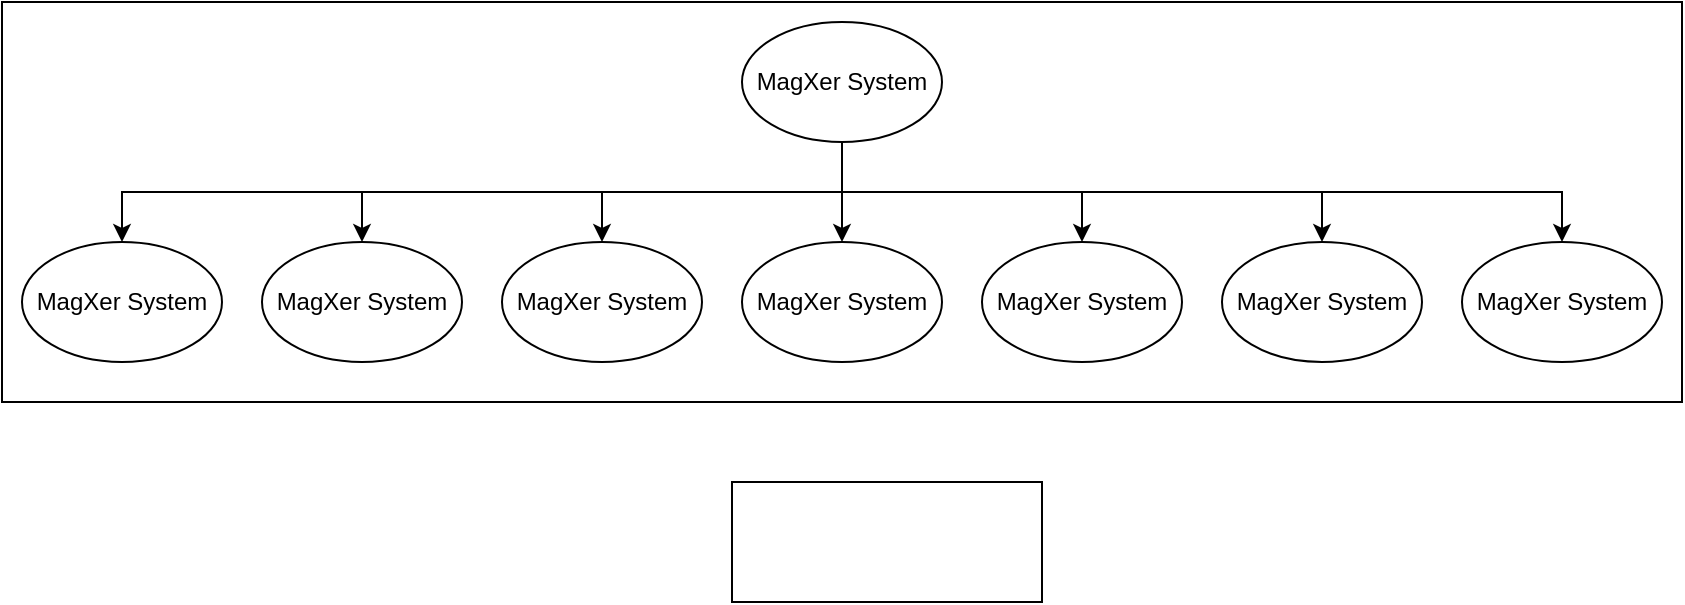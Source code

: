<mxfile version="17.2.2" type="device" pages="2"><diagram id="YobYA03LwHTgtkW85ikH" name="DFD LEVEL 1-MAGXER"><mxGraphModel dx="1038" dy="521" grid="1" gridSize="10" guides="1" tooltips="1" connect="1" arrows="1" fold="1" page="1" pageScale="1" pageWidth="850" pageHeight="1100" math="0" shadow="0"><root><mxCell id="IHE4l7VmnNFq9JtoLqWn-0"/><mxCell id="IHE4l7VmnNFq9JtoLqWn-1" parent="IHE4l7VmnNFq9JtoLqWn-0"/><mxCell id="aVuR3PAEGGp634Zx3wwp-1" value="" style="rounded=0;whiteSpace=wrap;html=1;" parent="IHE4l7VmnNFq9JtoLqWn-1" vertex="1"><mxGeometry y="40" width="840" height="200" as="geometry"/></mxCell><mxCell id="aVuR3PAEGGp634Zx3wwp-10" style="rounded=0;orthogonalLoop=1;jettySize=auto;html=1;exitX=0.5;exitY=1;exitDx=0;exitDy=0;entryX=0.5;entryY=0;entryDx=0;entryDy=0;startArrow=none;startFill=0;endArrow=classic;endFill=1;strokeWidth=1;edgeStyle=orthogonalEdgeStyle;" parent="IHE4l7VmnNFq9JtoLqWn-1" source="aVuR3PAEGGp634Zx3wwp-2" target="aVuR3PAEGGp634Zx3wwp-9" edge="1"><mxGeometry relative="1" as="geometry"/></mxCell><mxCell id="aVuR3PAEGGp634Zx3wwp-12" style="edgeStyle=orthogonalEdgeStyle;rounded=0;orthogonalLoop=1;jettySize=auto;html=1;exitX=0.5;exitY=1;exitDx=0;exitDy=0;entryX=0.5;entryY=0;entryDx=0;entryDy=0;startArrow=none;startFill=0;endArrow=classic;endFill=1;strokeWidth=1;" parent="IHE4l7VmnNFq9JtoLqWn-1" source="aVuR3PAEGGp634Zx3wwp-2" target="aVuR3PAEGGp634Zx3wwp-7" edge="1"><mxGeometry relative="1" as="geometry"/></mxCell><mxCell id="aVuR3PAEGGp634Zx3wwp-13" style="edgeStyle=orthogonalEdgeStyle;rounded=0;orthogonalLoop=1;jettySize=auto;html=1;exitX=0.5;exitY=1;exitDx=0;exitDy=0;entryX=0.5;entryY=0;entryDx=0;entryDy=0;startArrow=none;startFill=0;endArrow=classic;endFill=1;strokeWidth=1;" parent="IHE4l7VmnNFq9JtoLqWn-1" source="aVuR3PAEGGp634Zx3wwp-2" target="aVuR3PAEGGp634Zx3wwp-4" edge="1"><mxGeometry relative="1" as="geometry"/></mxCell><mxCell id="aVuR3PAEGGp634Zx3wwp-14" style="edgeStyle=orthogonalEdgeStyle;rounded=0;orthogonalLoop=1;jettySize=auto;html=1;exitX=0.5;exitY=1;exitDx=0;exitDy=0;entryX=0.5;entryY=0;entryDx=0;entryDy=0;startArrow=none;startFill=0;endArrow=classic;endFill=1;strokeWidth=1;" parent="IHE4l7VmnNFq9JtoLqWn-1" source="aVuR3PAEGGp634Zx3wwp-2" target="aVuR3PAEGGp634Zx3wwp-3" edge="1"><mxGeometry relative="1" as="geometry"/></mxCell><mxCell id="aVuR3PAEGGp634Zx3wwp-15" style="edgeStyle=orthogonalEdgeStyle;rounded=0;orthogonalLoop=1;jettySize=auto;html=1;exitX=0.5;exitY=1;exitDx=0;exitDy=0;entryX=0.5;entryY=0;entryDx=0;entryDy=0;startArrow=none;startFill=0;endArrow=classic;endFill=1;strokeWidth=1;" parent="IHE4l7VmnNFq9JtoLqWn-1" source="aVuR3PAEGGp634Zx3wwp-2" target="aVuR3PAEGGp634Zx3wwp-5" edge="1"><mxGeometry relative="1" as="geometry"/></mxCell><mxCell id="aVuR3PAEGGp634Zx3wwp-16" style="edgeStyle=orthogonalEdgeStyle;rounded=0;orthogonalLoop=1;jettySize=auto;html=1;exitX=0.5;exitY=1;exitDx=0;exitDy=0;entryX=0.5;entryY=0;entryDx=0;entryDy=0;startArrow=none;startFill=0;endArrow=classic;endFill=1;strokeWidth=1;" parent="IHE4l7VmnNFq9JtoLqWn-1" source="aVuR3PAEGGp634Zx3wwp-2" target="aVuR3PAEGGp634Zx3wwp-6" edge="1"><mxGeometry relative="1" as="geometry"/></mxCell><mxCell id="aVuR3PAEGGp634Zx3wwp-17" style="edgeStyle=orthogonalEdgeStyle;rounded=0;orthogonalLoop=1;jettySize=auto;html=1;exitX=0.5;exitY=1;exitDx=0;exitDy=0;startArrow=none;startFill=0;endArrow=classic;endFill=1;strokeWidth=1;" parent="IHE4l7VmnNFq9JtoLqWn-1" source="aVuR3PAEGGp634Zx3wwp-2" target="aVuR3PAEGGp634Zx3wwp-8" edge="1"><mxGeometry relative="1" as="geometry"/></mxCell><mxCell id="aVuR3PAEGGp634Zx3wwp-2" value="MagXer System" style="ellipse;whiteSpace=wrap;html=1;" parent="IHE4l7VmnNFq9JtoLqWn-1" vertex="1"><mxGeometry x="370" y="50" width="100" height="60" as="geometry"/></mxCell><mxCell id="aVuR3PAEGGp634Zx3wwp-3" value="MagXer System" style="ellipse;whiteSpace=wrap;html=1;" parent="IHE4l7VmnNFq9JtoLqWn-1" vertex="1"><mxGeometry x="370" y="160" width="100" height="60" as="geometry"/></mxCell><mxCell id="aVuR3PAEGGp634Zx3wwp-4" value="MagXer System" style="ellipse;whiteSpace=wrap;html=1;" parent="IHE4l7VmnNFq9JtoLqWn-1" vertex="1"><mxGeometry x="250" y="160" width="100" height="60" as="geometry"/></mxCell><mxCell id="aVuR3PAEGGp634Zx3wwp-5" value="MagXer System" style="ellipse;whiteSpace=wrap;html=1;" parent="IHE4l7VmnNFq9JtoLqWn-1" vertex="1"><mxGeometry x="490" y="160" width="100" height="60" as="geometry"/></mxCell><mxCell id="aVuR3PAEGGp634Zx3wwp-6" value="MagXer System" style="ellipse;whiteSpace=wrap;html=1;" parent="IHE4l7VmnNFq9JtoLqWn-1" vertex="1"><mxGeometry x="610" y="160" width="100" height="60" as="geometry"/></mxCell><mxCell id="aVuR3PAEGGp634Zx3wwp-7" value="MagXer System" style="ellipse;whiteSpace=wrap;html=1;" parent="IHE4l7VmnNFq9JtoLqWn-1" vertex="1"><mxGeometry x="130" y="160" width="100" height="60" as="geometry"/></mxCell><mxCell id="aVuR3PAEGGp634Zx3wwp-8" value="MagXer System" style="ellipse;whiteSpace=wrap;html=1;" parent="IHE4l7VmnNFq9JtoLqWn-1" vertex="1"><mxGeometry x="730" y="160" width="100" height="60" as="geometry"/></mxCell><mxCell id="aVuR3PAEGGp634Zx3wwp-9" value="MagXer System" style="ellipse;whiteSpace=wrap;html=1;" parent="IHE4l7VmnNFq9JtoLqWn-1" vertex="1"><mxGeometry x="10" y="160" width="100" height="60" as="geometry"/></mxCell><mxCell id="aVuR3PAEGGp634Zx3wwp-18" value="" style="rounded=0;whiteSpace=wrap;html=1;" parent="IHE4l7VmnNFq9JtoLqWn-1" vertex="1"><mxGeometry x="365" y="280" width="155" height="60" as="geometry"/></mxCell></root></mxGraphModel></diagram><diagram id="HuD1dYmPcnyctEyY6MLi" name="DFD LEVEL 1(2)"><mxGraphModel dx="1038" dy="1621" grid="1" gridSize="10" guides="1" tooltips="1" connect="1" arrows="1" fold="1" page="1" pageScale="1" pageWidth="850" pageHeight="1100" math="0" shadow="0"><root><mxCell id="59CIGnPFlBJyQMyLihmk-0"/><mxCell id="59CIGnPFlBJyQMyLihmk-1" parent="59CIGnPFlBJyQMyLihmk-0"/><mxCell id="YCRqBSXyxbx5n6xo0wm5-2" style="edgeStyle=orthogonalEdgeStyle;rounded=0;orthogonalLoop=1;jettySize=auto;html=1;entryX=0;entryY=0.5;entryDx=0;entryDy=0;fontSize=14;" parent="59CIGnPFlBJyQMyLihmk-1" source="59CIGnPFlBJyQMyLihmk-2" target="59CIGnPFlBJyQMyLihmk-3" edge="1"><mxGeometry relative="1" as="geometry"/></mxCell><mxCell id="59CIGnPFlBJyQMyLihmk-2" value="Organization" style="whiteSpace=wrap;html=1;align=center;fontSize=14;strokeColor=#666666;fillColor=#f5f5f5;" parent="59CIGnPFlBJyQMyLihmk-1" vertex="1"><mxGeometry x="60" y="110" width="100" height="40" as="geometry"/></mxCell><mxCell id="rMq9j9Y0e3dK604VVFG9-1" style="edgeStyle=none;rounded=0;orthogonalLoop=1;jettySize=auto;html=1;entryX=0;entryY=0.5;entryDx=0;entryDy=0;fontSize=14;" parent="59CIGnPFlBJyQMyLihmk-1" source="59CIGnPFlBJyQMyLihmk-3" target="rMq9j9Y0e3dK604VVFG9-0" edge="1"><mxGeometry relative="1" as="geometry"/></mxCell><mxCell id="59CIGnPFlBJyQMyLihmk-3" value="Manajemen Akun" style="verticalLabelPosition=bottom;verticalAlign=top;html=1;shape=process;whiteSpace=wrap;rounded=1;size=0.14;arcSize=6;fontSize=14;strokeColor=#000000;fillColor=#FFFF99;" parent="59CIGnPFlBJyQMyLihmk-1" vertex="1"><mxGeometry x="260" y="160" width="100" height="60" as="geometry"/></mxCell><mxCell id="YCRqBSXyxbx5n6xo0wm5-5" style="rounded=0;orthogonalLoop=1;jettySize=auto;html=1;fontSize=14;entryX=0.5;entryY=0;entryDx=0;entryDy=0;" parent="59CIGnPFlBJyQMyLihmk-1" source="59CIGnPFlBJyQMyLihmk-4" target="59CIGnPFlBJyQMyLihmk-3" edge="1"><mxGeometry relative="1" as="geometry"><mxPoint x="240" y="190" as="targetPoint"/></mxGeometry></mxCell><mxCell id="59CIGnPFlBJyQMyLihmk-4" value="User Data" style="html=1;dashed=0;whitespace=wrap;shape=mxgraph.dfd.dataStoreID;align=left;spacingLeft=3;points=[[0,0],[0.5,0],[1,0],[0,0.5],[1,0.5],[0,1],[0.5,1],[1,1]];fontSize=14;strokeColor=#7EA6E0;fillColor=#FFFFFF;" parent="59CIGnPFlBJyQMyLihmk-1" vertex="1"><mxGeometry x="260" y="50" width="100" height="30" as="geometry"/></mxCell><mxCell id="YCRqBSXyxbx5n6xo0wm5-3" style="rounded=0;orthogonalLoop=1;jettySize=auto;html=1;fontSize=14;" parent="59CIGnPFlBJyQMyLihmk-1" source="gJDZtRkHZ94EKf-vQIK4-0" edge="1"><mxGeometry relative="1" as="geometry"><mxPoint x="260" y="190" as="targetPoint"/></mxGeometry></mxCell><mxCell id="gJDZtRkHZ94EKf-vQIK4-0" value="Admin" style="whiteSpace=wrap;html=1;align=center;fontSize=14;strokeColor=#666666;fillColor=#f5f5f5;" parent="59CIGnPFlBJyQMyLihmk-1" vertex="1"><mxGeometry x="60" y="170" width="100" height="40" as="geometry"/></mxCell><mxCell id="WqR-0RJvfWpVJtqEwJTR-0" style="edgeStyle=orthogonalEdgeStyle;rounded=0;orthogonalLoop=1;jettySize=auto;html=1;fontSize=14;" parent="59CIGnPFlBJyQMyLihmk-1" source="YCRqBSXyxbx5n6xo0wm5-0" edge="1"><mxGeometry relative="1" as="geometry"><mxPoint x="260" y="190" as="targetPoint"/><Array as="points"><mxPoint x="210" y="250"/><mxPoint x="210" y="190"/></Array></mxGeometry></mxCell><mxCell id="YCRqBSXyxbx5n6xo0wm5-0" value="Talent" style="whiteSpace=wrap;html=1;align=center;fontSize=14;strokeColor=#666666;fillColor=#f5f5f5;" parent="59CIGnPFlBJyQMyLihmk-1" vertex="1"><mxGeometry x="60" y="230" width="100" height="40" as="geometry"/></mxCell><mxCell id="KqCMxhwToPTI_wWlHVvF-2" style="edgeStyle=none;rounded=0;orthogonalLoop=1;jettySize=auto;html=1;fontSize=14;entryX=0.5;entryY=0;entryDx=0;entryDy=0;" parent="59CIGnPFlBJyQMyLihmk-1" source="rMq9j9Y0e3dK604VVFG9-0" target="rMq9j9Y0e3dK604VVFG9-3" edge="1"><mxGeometry relative="1" as="geometry"><mxPoint x="200" y="430" as="targetPoint"/></mxGeometry></mxCell><mxCell id="KqCMxhwToPTI_wWlHVvF-8" style="edgeStyle=orthogonalEdgeStyle;rounded=0;orthogonalLoop=1;jettySize=auto;html=1;entryX=0.5;entryY=0;entryDx=0;entryDy=0;fontSize=14;" parent="59CIGnPFlBJyQMyLihmk-1" source="rMq9j9Y0e3dK604VVFG9-0" target="rMq9j9Y0e3dK604VVFG9-2" edge="1"><mxGeometry relative="1" as="geometry"/></mxCell><mxCell id="jVRWPasvzCAejU0-bSxA-3" style="edgeStyle=orthogonalEdgeStyle;rounded=0;orthogonalLoop=1;jettySize=auto;html=1;entryX=0;entryY=0.5;entryDx=0;entryDy=0;fontSize=14;exitX=0.5;exitY=0;exitDx=0;exitDy=0;" parent="59CIGnPFlBJyQMyLihmk-1" source="rMq9j9Y0e3dK604VVFG9-0" target="rMq9j9Y0e3dK604VVFG9-6" edge="1"><mxGeometry relative="1" as="geometry"><Array as="points"><mxPoint x="450" y="120"/><mxPoint x="1160" y="120"/></Array></mxGeometry></mxCell><mxCell id="SaQCWOiv-AWOxQpVHX_2-7" style="edgeStyle=orthogonalEdgeStyle;rounded=0;orthogonalLoop=1;jettySize=auto;html=1;entryX=0;entryY=0.5;entryDx=0;entryDy=0;fontSize=14;exitX=0.5;exitY=0;exitDx=0;exitDy=0;" parent="59CIGnPFlBJyQMyLihmk-1" source="rMq9j9Y0e3dK604VVFG9-0" target="rMq9j9Y0e3dK604VVFG9-4" edge="1"><mxGeometry relative="1" as="geometry"><Array as="points"><mxPoint x="450" y="-170"/></Array></mxGeometry></mxCell><mxCell id="SaQCWOiv-AWOxQpVHX_2-13" style="edgeStyle=orthogonalEdgeStyle;rounded=0;orthogonalLoop=1;jettySize=auto;html=1;entryX=0;entryY=0.5;entryDx=0;entryDy=0;fontSize=14;exitX=0.5;exitY=0;exitDx=0;exitDy=0;" parent="59CIGnPFlBJyQMyLihmk-1" source="rMq9j9Y0e3dK604VVFG9-0" target="rMq9j9Y0e3dK604VVFG9-7" edge="1"><mxGeometry relative="1" as="geometry"><Array as="points"><mxPoint x="450" y="10"/></Array></mxGeometry></mxCell><mxCell id="rMq9j9Y0e3dK604VVFG9-0" value="Account Data" style="html=1;dashed=0;whitespace=wrap;shape=mxgraph.dfd.dataStoreID;align=left;spacingLeft=3;points=[[0,0],[0.5,0],[1,0],[0,0.5],[1,0.5],[0,1],[0.5,1],[1,1]];fontSize=14;strokeColor=#7EA6E0;fillColor=#FFFFFF;" parent="59CIGnPFlBJyQMyLihmk-1" vertex="1"><mxGeometry x="400" y="175" width="100" height="30" as="geometry"/></mxCell><mxCell id="tFs0oIqqhzivHV2Yb2dl-17" style="edgeStyle=orthogonalEdgeStyle;rounded=0;orthogonalLoop=1;jettySize=auto;html=1;entryX=0;entryY=0.5;entryDx=0;entryDy=0;fontSize=14;" parent="59CIGnPFlBJyQMyLihmk-1" source="rMq9j9Y0e3dK604VVFG9-2" target="tFs0oIqqhzivHV2Yb2dl-15" edge="1"><mxGeometry relative="1" as="geometry"/></mxCell><mxCell id="tFs0oIqqhzivHV2Yb2dl-18" style="edgeStyle=orthogonalEdgeStyle;rounded=0;orthogonalLoop=1;jettySize=auto;html=1;entryX=0;entryY=0.5;entryDx=0;entryDy=0;fontSize=14;" parent="59CIGnPFlBJyQMyLihmk-1" source="rMq9j9Y0e3dK604VVFG9-2" target="tFs0oIqqhzivHV2Yb2dl-16" edge="1"><mxGeometry relative="1" as="geometry"/></mxCell><mxCell id="tFs0oIqqhzivHV2Yb2dl-20" style="edgeStyle=orthogonalEdgeStyle;rounded=0;orthogonalLoop=1;jettySize=auto;html=1;entryX=0;entryY=0.5;entryDx=0;entryDy=0;fontSize=14;" parent="59CIGnPFlBJyQMyLihmk-1" source="rMq9j9Y0e3dK604VVFG9-2" target="tFs0oIqqhzivHV2Yb2dl-19" edge="1"><mxGeometry relative="1" as="geometry"/></mxCell><mxCell id="rMq9j9Y0e3dK604VVFG9-2" value="Manajemen Lowongan Kerja" style="verticalLabelPosition=bottom;verticalAlign=top;html=1;shape=process;whiteSpace=wrap;rounded=1;size=0.14;arcSize=6;fontSize=14;strokeColor=#000000;fillColor=#CCE5FF;" parent="59CIGnPFlBJyQMyLihmk-1" vertex="1"><mxGeometry x="750" y="320" width="100" height="60" as="geometry"/></mxCell><mxCell id="KqCMxhwToPTI_wWlHVvF-7" style="edgeStyle=orthogonalEdgeStyle;rounded=0;orthogonalLoop=1;jettySize=auto;html=1;entryX=0;entryY=0.5;entryDx=0;entryDy=0;fontSize=14;" parent="59CIGnPFlBJyQMyLihmk-1" source="rMq9j9Y0e3dK604VVFG9-3" target="KqCMxhwToPTI_wWlHVvF-5" edge="1"><mxGeometry relative="1" as="geometry"/></mxCell><mxCell id="rMq9j9Y0e3dK604VVFG9-3" value="Manajemen Informasi" style="verticalLabelPosition=bottom;verticalAlign=top;html=1;shape=process;whiteSpace=wrap;rounded=1;size=0.14;arcSize=6;fontSize=14;strokeColor=#000000;fillColor=#FF99FF;" parent="59CIGnPFlBJyQMyLihmk-1" vertex="1"><mxGeometry x="400" y="480" width="100" height="60" as="geometry"/></mxCell><mxCell id="SaQCWOiv-AWOxQpVHX_2-11" style="edgeStyle=orthogonalEdgeStyle;rounded=0;orthogonalLoop=1;jettySize=auto;html=1;entryX=0;entryY=0.5;entryDx=0;entryDy=0;fontSize=14;" parent="59CIGnPFlBJyQMyLihmk-1" source="rMq9j9Y0e3dK604VVFG9-4" target="SaQCWOiv-AWOxQpVHX_2-9" edge="1"><mxGeometry relative="1" as="geometry"/></mxCell><mxCell id="SaQCWOiv-AWOxQpVHX_2-12" style="edgeStyle=orthogonalEdgeStyle;rounded=0;orthogonalLoop=1;jettySize=auto;html=1;entryX=0;entryY=0.5;entryDx=0;entryDy=0;fontSize=14;" parent="59CIGnPFlBJyQMyLihmk-1" source="rMq9j9Y0e3dK604VVFG9-4" target="SaQCWOiv-AWOxQpVHX_2-10" edge="1"><mxGeometry relative="1" as="geometry"/></mxCell><mxCell id="rMq9j9Y0e3dK604VVFG9-4" value="Manajemen Komunitas" style="verticalLabelPosition=bottom;verticalAlign=top;html=1;shape=process;whiteSpace=wrap;rounded=1;size=0.14;arcSize=6;fontSize=14;strokeColor=#000000;fillColor=#B9E0A5;" parent="59CIGnPFlBJyQMyLihmk-1" vertex="1"><mxGeometry x="480" y="-200" width="100" height="60" as="geometry"/></mxCell><mxCell id="SaQCWOiv-AWOxQpVHX_2-5" style="edgeStyle=orthogonalEdgeStyle;rounded=0;orthogonalLoop=1;jettySize=auto;html=1;entryX=0;entryY=0.5;entryDx=0;entryDy=0;fontSize=14;" parent="59CIGnPFlBJyQMyLihmk-1" source="rMq9j9Y0e3dK604VVFG9-5" target="SaQCWOiv-AWOxQpVHX_2-4" edge="1"><mxGeometry relative="1" as="geometry"/></mxCell><mxCell id="rMq9j9Y0e3dK604VVFG9-5" value="Monitoring dan Evaluasi" style="verticalLabelPosition=bottom;verticalAlign=top;html=1;shape=process;whiteSpace=wrap;rounded=1;size=0.14;arcSize=6;fontSize=14;strokeColor=#000000;fillColor=#B5739D;" parent="59CIGnPFlBJyQMyLihmk-1" vertex="1"><mxGeometry x="1290" y="480" width="100" height="60" as="geometry"/></mxCell><mxCell id="jVRWPasvzCAejU0-bSxA-5" style="edgeStyle=orthogonalEdgeStyle;rounded=0;orthogonalLoop=1;jettySize=auto;html=1;entryX=0;entryY=0.5;entryDx=0;entryDy=0;fontSize=14;" parent="59CIGnPFlBJyQMyLihmk-1" source="rMq9j9Y0e3dK604VVFG9-6" target="jVRWPasvzCAejU0-bSxA-4" edge="1"><mxGeometry relative="1" as="geometry"/></mxCell><mxCell id="rMq9j9Y0e3dK604VVFG9-6" value="Manajemen Kontrak" style="verticalLabelPosition=bottom;verticalAlign=top;html=1;shape=process;whiteSpace=wrap;rounded=1;size=0.14;arcSize=6;fontSize=14;strokeColor=#000000;fillColor=#FFB570;" parent="59CIGnPFlBJyQMyLihmk-1" vertex="1"><mxGeometry x="1120" y="90" width="100" height="60" as="geometry"/></mxCell><mxCell id="SaQCWOiv-AWOxQpVHX_2-16" style="edgeStyle=orthogonalEdgeStyle;rounded=0;orthogonalLoop=1;jettySize=auto;html=1;entryX=0;entryY=0.5;entryDx=0;entryDy=0;fontSize=14;" parent="59CIGnPFlBJyQMyLihmk-1" source="rMq9j9Y0e3dK604VVFG9-7" target="SaQCWOiv-AWOxQpVHX_2-14" edge="1"><mxGeometry relative="1" as="geometry"/></mxCell><mxCell id="rMq9j9Y0e3dK604VVFG9-7" value="Manajemen Pengembangan Diri" style="verticalLabelPosition=bottom;verticalAlign=top;html=1;shape=process;whiteSpace=wrap;rounded=1;size=0.14;arcSize=6;fontSize=14;strokeColor=#000000;fillColor=#9999FF;" parent="59CIGnPFlBJyQMyLihmk-1" vertex="1"><mxGeometry x="480" y="-20" width="100" height="60" as="geometry"/></mxCell><mxCell id="t_R-QX3ghRp2dXhxzMcI-0" style="edgeStyle=orthogonalEdgeStyle;rounded=0;orthogonalLoop=1;jettySize=auto;html=1;exitX=1;exitY=0.5;exitDx=0;exitDy=0;entryX=0;entryY=0.5;entryDx=0;entryDy=0;startArrow=none;startFill=0;endArrow=classic;endFill=1;strokeWidth=1;" parent="59CIGnPFlBJyQMyLihmk-1" source="KqCMxhwToPTI_wWlHVvF-0" target="rMq9j9Y0e3dK604VVFG9-3" edge="1"><mxGeometry relative="1" as="geometry"/></mxCell><mxCell id="KqCMxhwToPTI_wWlHVvF-0" value="Admin" style="whiteSpace=wrap;html=1;align=center;fontSize=14;strokeColor=#666666;fillColor=#f5f5f5;fontColor=#333333;" parent="59CIGnPFlBJyQMyLihmk-1" vertex="1"><mxGeometry x="220" y="440" width="100" height="40" as="geometry"/></mxCell><mxCell id="KqCMxhwToPTI_wWlHVvF-4" style="edgeStyle=orthogonalEdgeStyle;rounded=0;orthogonalLoop=1;jettySize=auto;html=1;entryX=0;entryY=0.5;entryDx=0;entryDy=0;fontSize=14;" parent="59CIGnPFlBJyQMyLihmk-1" source="KqCMxhwToPTI_wWlHVvF-3" target="rMq9j9Y0e3dK604VVFG9-3" edge="1"><mxGeometry relative="1" as="geometry"/></mxCell><mxCell id="KqCMxhwToPTI_wWlHVvF-3" value="Guest" style="whiteSpace=wrap;html=1;align=center;fontSize=14;strokeColor=#666666;fillColor=#f5f5f5;fontColor=#333333;" parent="59CIGnPFlBJyQMyLihmk-1" vertex="1"><mxGeometry x="220" y="540" width="100" height="40" as="geometry"/></mxCell><mxCell id="KqCMxhwToPTI_wWlHVvF-5" value="Articles Data" style="html=1;dashed=0;whitespace=wrap;shape=mxgraph.dfd.dataStoreID;align=left;spacingLeft=3;points=[[0,0],[0.5,0],[1,0],[0,0.5],[1,0.5],[0,1],[0.5,1],[1,1]];fontSize=14;strokeColor=#666666;fillColor=#f5f5f5;" parent="59CIGnPFlBJyQMyLihmk-1" vertex="1"><mxGeometry x="560" y="495" width="100" height="30" as="geometry"/></mxCell><mxCell id="tFs0oIqqhzivHV2Yb2dl-4" style="edgeStyle=orthogonalEdgeStyle;rounded=0;orthogonalLoop=1;jettySize=auto;html=1;entryX=0;entryY=0.5;entryDx=0;entryDy=0;fontSize=14;" parent="59CIGnPFlBJyQMyLihmk-1" source="tFs0oIqqhzivHV2Yb2dl-0" target="rMq9j9Y0e3dK604VVFG9-2" edge="1"><mxGeometry relative="1" as="geometry"/></mxCell><mxCell id="tFs0oIqqhzivHV2Yb2dl-0" value="Guest" style="whiteSpace=wrap;html=1;align=center;fontSize=14;strokeColor=#666666;fillColor=#f5f5f5;fontColor=#333333;" parent="59CIGnPFlBJyQMyLihmk-1" vertex="1"><mxGeometry x="560" y="240" width="100" height="40" as="geometry"/></mxCell><mxCell id="tFs0oIqqhzivHV2Yb2dl-5" style="edgeStyle=orthogonalEdgeStyle;rounded=0;orthogonalLoop=1;jettySize=auto;html=1;fontSize=14;" parent="59CIGnPFlBJyQMyLihmk-1" source="tFs0oIqqhzivHV2Yb2dl-1" target="rMq9j9Y0e3dK604VVFG9-2" edge="1"><mxGeometry relative="1" as="geometry"/></mxCell><mxCell id="tFs0oIqqhzivHV2Yb2dl-1" value="Organization" style="whiteSpace=wrap;html=1;align=center;fontSize=14;strokeColor=#666666;fillColor=#f5f5f5;fontColor=#333333;" parent="59CIGnPFlBJyQMyLihmk-1" vertex="1"><mxGeometry x="560" y="300" width="100" height="40" as="geometry"/></mxCell><mxCell id="tFs0oIqqhzivHV2Yb2dl-6" style="edgeStyle=orthogonalEdgeStyle;rounded=0;orthogonalLoop=1;jettySize=auto;html=1;entryX=0;entryY=0.5;entryDx=0;entryDy=0;fontSize=14;" parent="59CIGnPFlBJyQMyLihmk-1" source="tFs0oIqqhzivHV2Yb2dl-2" target="rMq9j9Y0e3dK604VVFG9-2" edge="1"><mxGeometry relative="1" as="geometry"/></mxCell><mxCell id="tFs0oIqqhzivHV2Yb2dl-2" value="Talent" style="whiteSpace=wrap;html=1;align=center;fontSize=14;strokeColor=#666666;fillColor=#f5f5f5;fontColor=#333333;" parent="59CIGnPFlBJyQMyLihmk-1" vertex="1"><mxGeometry x="560" y="360" width="100" height="40" as="geometry"/></mxCell><mxCell id="tFs0oIqqhzivHV2Yb2dl-7" style="edgeStyle=orthogonalEdgeStyle;rounded=0;orthogonalLoop=1;jettySize=auto;html=1;entryX=0;entryY=0.5;entryDx=0;entryDy=0;fontSize=14;" parent="59CIGnPFlBJyQMyLihmk-1" source="tFs0oIqqhzivHV2Yb2dl-3" target="rMq9j9Y0e3dK604VVFG9-2" edge="1"><mxGeometry relative="1" as="geometry"/></mxCell><mxCell id="tFs0oIqqhzivHV2Yb2dl-3" value="Admin" style="whiteSpace=wrap;html=1;align=center;fontSize=14;strokeColor=#666666;fillColor=#f5f5f5;fontColor=#333333;" parent="59CIGnPFlBJyQMyLihmk-1" vertex="1"><mxGeometry x="560" y="420" width="100" height="40" as="geometry"/></mxCell><mxCell id="tFs0oIqqhzivHV2Yb2dl-13" style="edgeStyle=orthogonalEdgeStyle;rounded=0;orthogonalLoop=1;jettySize=auto;html=1;fontSize=14;entryX=0.5;entryY=0;entryDx=0;entryDy=0;" parent="59CIGnPFlBJyQMyLihmk-1" source="tFs0oIqqhzivHV2Yb2dl-10" target="rMq9j9Y0e3dK604VVFG9-2" edge="1"><mxGeometry relative="1" as="geometry"><mxPoint x="800" y="280" as="targetPoint"/></mxGeometry></mxCell><mxCell id="tFs0oIqqhzivHV2Yb2dl-10" value="Job Data" style="html=1;dashed=0;whitespace=wrap;shape=mxgraph.dfd.dataStoreID;align=left;spacingLeft=3;points=[[0,0],[0.5,0],[1,0],[0,0.5],[1,0.5],[0,1],[0.5,1],[1,1]];fontSize=14;strokeColor=#d6b656;fillColor=#fff2cc;" parent="59CIGnPFlBJyQMyLihmk-1" vertex="1"><mxGeometry x="930" y="200" width="100" height="30" as="geometry"/></mxCell><mxCell id="tFs0oIqqhzivHV2Yb2dl-14" style="edgeStyle=orthogonalEdgeStyle;rounded=0;orthogonalLoop=1;jettySize=auto;html=1;fontSize=14;entryX=0.5;entryY=0;entryDx=0;entryDy=0;" parent="59CIGnPFlBJyQMyLihmk-1" source="tFs0oIqqhzivHV2Yb2dl-11" target="rMq9j9Y0e3dK604VVFG9-2" edge="1"><mxGeometry relative="1" as="geometry"><mxPoint x="800" y="280" as="targetPoint"/></mxGeometry></mxCell><mxCell id="tFs0oIqqhzivHV2Yb2dl-11" value="Organization Data" style="html=1;dashed=0;whitespace=wrap;shape=mxgraph.dfd.dataStoreID;align=left;spacingLeft=3;points=[[0,0],[0.5,0],[1,0],[0,0.5],[1,0.5],[0,1],[0.5,1],[1,1]];fontSize=14;strokeColor=#d6b656;fillColor=#fff2cc;" parent="59CIGnPFlBJyQMyLihmk-1" vertex="1"><mxGeometry x="930" y="240" width="100" height="30" as="geometry"/></mxCell><mxCell id="jVRWPasvzCAejU0-bSxA-2" style="edgeStyle=orthogonalEdgeStyle;rounded=0;orthogonalLoop=1;jettySize=auto;html=1;fontSize=14;entryX=0;entryY=0.5;entryDx=0;entryDy=0;" parent="59CIGnPFlBJyQMyLihmk-1" source="tFs0oIqqhzivHV2Yb2dl-15" target="rMq9j9Y0e3dK604VVFG9-6" edge="1"><mxGeometry relative="1" as="geometry"><Array as="points"><mxPoint x="1080" y="305"/><mxPoint x="1080" y="120"/></Array></mxGeometry></mxCell><mxCell id="tFs0oIqqhzivHV2Yb2dl-15" value="Contract Data" style="html=1;dashed=0;whitespace=wrap;shape=mxgraph.dfd.dataStoreID;align=left;spacingLeft=3;points=[[0,0],[0.5,0],[1,0],[0,0.5],[1,0.5],[0,1],[0.5,1],[1,1]];fontSize=14;strokeColor=#d6b656;fillColor=#fff2cc;" parent="59CIGnPFlBJyQMyLihmk-1" vertex="1"><mxGeometry x="930" y="290" width="100" height="30" as="geometry"/></mxCell><mxCell id="tFs0oIqqhzivHV2Yb2dl-16" value="Job Vacancy Data" style="html=1;dashed=0;whitespace=wrap;shape=mxgraph.dfd.dataStoreID;align=left;spacingLeft=3;points=[[0,0],[0.5,0],[1,0],[0,0.5],[1,0.5],[0,1],[0.5,1],[1,1]];fontSize=14;strokeColor=#d6b656;fillColor=#fff2cc;" parent="59CIGnPFlBJyQMyLihmk-1" vertex="1"><mxGeometry x="930" y="335" width="100" height="30" as="geometry"/></mxCell><mxCell id="tFs0oIqqhzivHV2Yb2dl-19" value="Job Vacancy Registration Data" style="html=1;dashed=0;whitespace=wrap;shape=mxgraph.dfd.dataStoreID;align=left;spacingLeft=3;points=[[0,0],[0.5,0],[1,0],[0,0.5],[1,0.5],[0,1],[0.5,1],[1,1]];fontSize=14;strokeColor=#d6b656;fillColor=#fff2cc;" parent="59CIGnPFlBJyQMyLihmk-1" vertex="1"><mxGeometry x="930" y="380" width="100" height="30" as="geometry"/></mxCell><mxCell id="jVRWPasvzCAejU0-bSxA-1" style="edgeStyle=orthogonalEdgeStyle;rounded=0;orthogonalLoop=1;jettySize=auto;html=1;entryX=0.5;entryY=0;entryDx=0;entryDy=0;fontSize=14;" parent="59CIGnPFlBJyQMyLihmk-1" source="jVRWPasvzCAejU0-bSxA-0" target="rMq9j9Y0e3dK604VVFG9-6" edge="1"><mxGeometry relative="1" as="geometry"/></mxCell><mxCell id="jVRWPasvzCAejU0-bSxA-0" value="Admin" style="whiteSpace=wrap;html=1;align=center;fontSize=14;strokeColor=#666666;fillColor=#f5f5f5;fontColor=#333333;" parent="59CIGnPFlBJyQMyLihmk-1" vertex="1"><mxGeometry x="1120" y="10" width="100" height="40" as="geometry"/></mxCell><mxCell id="jVRWPasvzCAejU0-bSxA-6" style="edgeStyle=orthogonalEdgeStyle;rounded=0;orthogonalLoop=1;jettySize=auto;html=1;entryX=0.5;entryY=0;entryDx=0;entryDy=0;fontSize=14;" parent="59CIGnPFlBJyQMyLihmk-1" source="jVRWPasvzCAejU0-bSxA-4" target="rMq9j9Y0e3dK604VVFG9-5" edge="1"><mxGeometry relative="1" as="geometry"/></mxCell><mxCell id="jVRWPasvzCAejU0-bSxA-4" value="Assigned Contract Data" style="html=1;dashed=0;whitespace=wrap;shape=mxgraph.dfd.dataStoreID;align=left;spacingLeft=3;points=[[0,0],[0.5,0],[1,0],[0,0.5],[1,0.5],[0,1],[0.5,1],[1,1]];fontSize=14;strokeColor=#d6b656;fillColor=#fff2cc;" parent="59CIGnPFlBJyQMyLihmk-1" vertex="1"><mxGeometry x="1290" y="105" width="100" height="30" as="geometry"/></mxCell><mxCell id="SaQCWOiv-AWOxQpVHX_2-2" style="edgeStyle=orthogonalEdgeStyle;rounded=0;orthogonalLoop=1;jettySize=auto;html=1;entryX=0;entryY=0.5;entryDx=0;entryDy=0;fontSize=14;" parent="59CIGnPFlBJyQMyLihmk-1" source="SaQCWOiv-AWOxQpVHX_2-0" target="rMq9j9Y0e3dK604VVFG9-5" edge="1"><mxGeometry relative="1" as="geometry"/></mxCell><mxCell id="SaQCWOiv-AWOxQpVHX_2-0" value="Admin" style="whiteSpace=wrap;html=1;align=center;fontSize=14;strokeColor=#666666;fillColor=#f5f5f5;fontColor=#333333;" parent="59CIGnPFlBJyQMyLihmk-1" vertex="1"><mxGeometry x="1110" y="450" width="100" height="40" as="geometry"/></mxCell><mxCell id="SaQCWOiv-AWOxQpVHX_2-3" style="edgeStyle=orthogonalEdgeStyle;rounded=0;orthogonalLoop=1;jettySize=auto;html=1;entryX=0;entryY=0.5;entryDx=0;entryDy=0;fontSize=14;" parent="59CIGnPFlBJyQMyLihmk-1" source="SaQCWOiv-AWOxQpVHX_2-1" target="rMq9j9Y0e3dK604VVFG9-5" edge="1"><mxGeometry relative="1" as="geometry"/></mxCell><mxCell id="SaQCWOiv-AWOxQpVHX_2-1" value="Depnaker" style="whiteSpace=wrap;html=1;align=center;fontSize=14;strokeColor=#666666;fillColor=#f5f5f5;fontColor=#333333;" parent="59CIGnPFlBJyQMyLihmk-1" vertex="1"><mxGeometry x="1110" y="530" width="100" height="40" as="geometry"/></mxCell><mxCell id="SaQCWOiv-AWOxQpVHX_2-4" value="Labor Report Data" style="html=1;dashed=0;whitespace=wrap;shape=mxgraph.dfd.dataStoreID;align=left;spacingLeft=3;points=[[0,0],[0.5,0],[1,0],[0,0.5],[1,0.5],[0,1],[0.5,1],[1,1]];fontSize=14;strokeColor=#d6b656;fillColor=#fff2cc;" parent="59CIGnPFlBJyQMyLihmk-1" vertex="1"><mxGeometry x="1440" y="495" width="100" height="30" as="geometry"/></mxCell><mxCell id="SaQCWOiv-AWOxQpVHX_2-9" value="Topic Data" style="html=1;dashed=0;whitespace=wrap;shape=mxgraph.dfd.dataStoreID;align=left;spacingLeft=3;points=[[0,0],[0.5,0],[1,0],[0,0.5],[1,0.5],[0,1],[0.5,1],[1,1]];fontSize=14;strokeColor=#7EA6E0;fillColor=#FFFFFF;" parent="59CIGnPFlBJyQMyLihmk-1" vertex="1"><mxGeometry x="650" y="-212.5" width="100" height="30" as="geometry"/></mxCell><mxCell id="SaQCWOiv-AWOxQpVHX_2-10" value="Interaction Data" style="html=1;dashed=0;whitespace=wrap;shape=mxgraph.dfd.dataStoreID;align=left;spacingLeft=3;points=[[0,0],[0.5,0],[1,0],[0,0.5],[1,0.5],[0,1],[0.5,1],[1,1]];fontSize=14;strokeColor=#7EA6E0;fillColor=#FFFFFF;" parent="59CIGnPFlBJyQMyLihmk-1" vertex="1"><mxGeometry x="650" y="-157.5" width="100" height="30" as="geometry"/></mxCell><mxCell id="SaQCWOiv-AWOxQpVHX_2-14" value="Certificate Data" style="html=1;dashed=0;whitespace=wrap;shape=mxgraph.dfd.dataStoreID;align=left;spacingLeft=3;points=[[0,0],[0.5,0],[1,0],[0,0.5],[1,0.5],[0,1],[0.5,1],[1,1]];fontSize=14;strokeColor=#7EA6E0;fillColor=#FFFFFF;" parent="59CIGnPFlBJyQMyLihmk-1" vertex="1"><mxGeometry x="650" y="-5" width="100" height="30" as="geometry"/></mxCell><mxCell id="SaQCWOiv-AWOxQpVHX_2-19" style="edgeStyle=orthogonalEdgeStyle;rounded=0;orthogonalLoop=1;jettySize=auto;html=1;entryX=0.5;entryY=0;entryDx=0;entryDy=0;fontSize=14;" parent="59CIGnPFlBJyQMyLihmk-1" source="SaQCWOiv-AWOxQpVHX_2-18" target="rMq9j9Y0e3dK604VVFG9-7" edge="1"><mxGeometry relative="1" as="geometry"/></mxCell><mxCell id="SaQCWOiv-AWOxQpVHX_2-18" value="Class Data" style="html=1;dashed=0;whitespace=wrap;shape=mxgraph.dfd.dataStoreID;align=left;spacingLeft=3;points=[[0,0],[0.5,0],[1,0],[0,0.5],[1,0.5],[0,1],[0.5,1],[1,1]];fontSize=14;strokeColor=#7EA6E0;fillColor=#FFFFFF;" parent="59CIGnPFlBJyQMyLihmk-1" vertex="1"><mxGeometry x="650" y="-70" width="100" height="30" as="geometry"/></mxCell><mxCell id="WqR-0RJvfWpVJtqEwJTR-1" style="edgeStyle=orthogonalEdgeStyle;rounded=0;orthogonalLoop=1;jettySize=auto;html=1;entryX=0;entryY=0.5;entryDx=0;entryDy=0;fontSize=14;" parent="59CIGnPFlBJyQMyLihmk-1" source="GvtL8b9PihLGMbONT88V-1" target="59CIGnPFlBJyQMyLihmk-3" edge="1"><mxGeometry relative="1" as="geometry"/></mxCell><mxCell id="GvtL8b9PihLGMbONT88V-1" value="Guest" style="whiteSpace=wrap;html=1;align=center;fontSize=14;strokeColor=#666666;fillColor=#f5f5f5;" parent="59CIGnPFlBJyQMyLihmk-1" vertex="1"><mxGeometry x="60" y="290" width="100" height="40" as="geometry"/></mxCell><mxCell id="d6YlC40e0S2B9TxspQLP-0" value="Topic Data" style="html=1;dashed=0;whitespace=wrap;shape=mxgraph.dfd.dataStoreID;align=left;spacingLeft=3;points=[[0,0],[0.5,0],[1,0],[0,0.5],[1,0.5],[0,1],[0.5,1],[1,1]];fontSize=14;strokeColor=#7EA6E0;fillColor=#FFFFFF;" parent="59CIGnPFlBJyQMyLihmk-1" vertex="1"><mxGeometry x="650" y="-212.5" width="100" height="30" as="geometry"/></mxCell><mxCell id="d6YlC40e0S2B9TxspQLP-1" value="Interaction Data" style="html=1;dashed=0;whitespace=wrap;shape=mxgraph.dfd.dataStoreID;align=left;spacingLeft=3;points=[[0,0],[0.5,0],[1,0],[0,0.5],[1,0.5],[0,1],[0.5,1],[1,1]];fontSize=14;strokeColor=#7EA6E0;fillColor=#FFFFFF;" parent="59CIGnPFlBJyQMyLihmk-1" vertex="1"><mxGeometry x="650" y="-157.5" width="100" height="30" as="geometry"/></mxCell><mxCell id="d6YlC40e0S2B9TxspQLP-2" value="Class Data" style="html=1;dashed=0;whitespace=wrap;shape=mxgraph.dfd.dataStoreID;align=left;spacingLeft=3;points=[[0,0],[0.5,0],[1,0],[0,0.5],[1,0.5],[0,1],[0.5,1],[1,1]];fontSize=14;strokeColor=#7EA6E0;fillColor=#FFFFFF;" parent="59CIGnPFlBJyQMyLihmk-1" vertex="1"><mxGeometry x="650" y="-70" width="100" height="30" as="geometry"/></mxCell><mxCell id="d6YlC40e0S2B9TxspQLP-3" value="Certificate Data" style="html=1;dashed=0;whitespace=wrap;shape=mxgraph.dfd.dataStoreID;align=left;spacingLeft=3;points=[[0,0],[0.5,0],[1,0],[0,0.5],[1,0.5],[0,1],[0.5,1],[1,1]];fontSize=14;strokeColor=#7EA6E0;fillColor=#FFFFFF;" parent="59CIGnPFlBJyQMyLihmk-1" vertex="1"><mxGeometry x="650" y="-5" width="100" height="30" as="geometry"/></mxCell><mxCell id="d6YlC40e0S2B9TxspQLP-4" value="User Data" style="html=1;dashed=0;whitespace=wrap;shape=mxgraph.dfd.dataStoreID;align=left;spacingLeft=3;points=[[0,0],[0.5,0],[1,0],[0,0.5],[1,0.5],[0,1],[0.5,1],[1,1]];fontSize=14;strokeColor=#7EA6E0;fillColor=#FFFFFF;" parent="59CIGnPFlBJyQMyLihmk-1" vertex="1"><mxGeometry x="260" y="50" width="100" height="30" as="geometry"/></mxCell><mxCell id="d6YlC40e0S2B9TxspQLP-5" value="Topic Data" style="html=1;dashed=0;whitespace=wrap;shape=mxgraph.dfd.dataStoreID;align=left;spacingLeft=3;points=[[0,0],[0.5,0],[1,0],[0,0.5],[1,0.5],[0,1],[0.5,1],[1,1]];fontSize=14;strokeColor=#d6b656;fillColor=#fff2cc;" parent="59CIGnPFlBJyQMyLihmk-1" vertex="1"><mxGeometry x="650" y="-212.5" width="100" height="30" as="geometry"/></mxCell><mxCell id="d6YlC40e0S2B9TxspQLP-6" value="Interaction Data" style="html=1;dashed=0;whitespace=wrap;shape=mxgraph.dfd.dataStoreID;align=left;spacingLeft=3;points=[[0,0],[0.5,0],[1,0],[0,0.5],[1,0.5],[0,1],[0.5,1],[1,1]];fontSize=14;strokeColor=#d6b656;fillColor=#fff2cc;" parent="59CIGnPFlBJyQMyLihmk-1" vertex="1"><mxGeometry x="650" y="-157.5" width="100" height="30" as="geometry"/></mxCell><mxCell id="d6YlC40e0S2B9TxspQLP-7" value="Class Data" style="html=1;dashed=0;whitespace=wrap;shape=mxgraph.dfd.dataStoreID;align=left;spacingLeft=3;points=[[0,0],[0.5,0],[1,0],[0,0.5],[1,0.5],[0,1],[0.5,1],[1,1]];fontSize=14;strokeColor=#d6b656;fillColor=#fff2cc;" parent="59CIGnPFlBJyQMyLihmk-1" vertex="1"><mxGeometry x="650" y="-70" width="100" height="30" as="geometry"/></mxCell><mxCell id="d6YlC40e0S2B9TxspQLP-8" value="Certificate Data" style="html=1;dashed=0;whitespace=wrap;shape=mxgraph.dfd.dataStoreID;align=left;spacingLeft=3;points=[[0,0],[0.5,0],[1,0],[0,0.5],[1,0.5],[0,1],[0.5,1],[1,1]];fontSize=14;strokeColor=#d6b656;fillColor=#fff2cc;" parent="59CIGnPFlBJyQMyLihmk-1" vertex="1"><mxGeometry x="650" y="-5" width="100" height="30" as="geometry"/></mxCell><mxCell id="d6YlC40e0S2B9TxspQLP-9" value="User Data" style="html=1;dashed=0;whitespace=wrap;shape=mxgraph.dfd.dataStoreID;align=left;spacingLeft=3;points=[[0,0],[0.5,0],[1,0],[0,0.5],[1,0.5],[0,1],[0.5,1],[1,1]];fontSize=14;strokeColor=#d6b656;fillColor=#fff2cc;" parent="59CIGnPFlBJyQMyLihmk-1" vertex="1"><mxGeometry x="260" y="50" width="100" height="30" as="geometry"/></mxCell><mxCell id="d6YlC40e0S2B9TxspQLP-10" value="Account Data" style="html=1;dashed=0;whitespace=wrap;shape=mxgraph.dfd.dataStoreID;align=left;spacingLeft=3;points=[[0,0],[0.5,0],[1,0],[0,0.5],[1,0.5],[0,1],[0.5,1],[1,1]];fontSize=14;strokeColor=#d6b656;fillColor=#fff2cc;" parent="59CIGnPFlBJyQMyLihmk-1" vertex="1"><mxGeometry x="400" y="175" width="100" height="30" as="geometry"/></mxCell><mxCell id="d6YlC40e0S2B9TxspQLP-13" value="User Data" style="html=1;dashed=0;whitespace=wrap;shape=mxgraph.dfd.dataStoreID;align=left;spacingLeft=3;points=[[0,0],[0.5,0],[1,0],[0,0.5],[1,0.5],[0,1],[0.5,1],[1,1]];fontSize=14;strokeColor=#d6b656;fillColor=#fff2cc;" parent="59CIGnPFlBJyQMyLihmk-1" vertex="1"><mxGeometry x="260" y="50" width="100" height="30" as="geometry"/></mxCell><mxCell id="d6YlC40e0S2B9TxspQLP-14" value="Account Data" style="html=1;dashed=0;whitespace=wrap;shape=mxgraph.dfd.dataStoreID;align=left;spacingLeft=3;points=[[0,0],[0.5,0],[1,0],[0,0.5],[1,0.5],[0,1],[0.5,1],[1,1]];fontSize=14;strokeColor=#d6b656;fillColor=#fff2cc;" parent="59CIGnPFlBJyQMyLihmk-1" vertex="1"><mxGeometry x="400" y="175" width="100" height="30" as="geometry"/></mxCell><mxCell id="d6YlC40e0S2B9TxspQLP-15" value="Certificate Data" style="html=1;dashed=0;whitespace=wrap;shape=mxgraph.dfd.dataStoreID;align=left;spacingLeft=3;points=[[0,0],[0.5,0],[1,0],[0,0.5],[1,0.5],[0,1],[0.5,1],[1,1]];fontSize=14;strokeColor=#d6b656;fillColor=#fff2cc;" parent="59CIGnPFlBJyQMyLihmk-1" vertex="1"><mxGeometry x="650" y="-5" width="100" height="30" as="geometry"/></mxCell><mxCell id="d6YlC40e0S2B9TxspQLP-16" value="Class Data" style="html=1;dashed=0;whitespace=wrap;shape=mxgraph.dfd.dataStoreID;align=left;spacingLeft=3;points=[[0,0],[0.5,0],[1,0],[0,0.5],[1,0.5],[0,1],[0.5,1],[1,1]];fontSize=14;strokeColor=#d6b656;fillColor=#fff2cc;" parent="59CIGnPFlBJyQMyLihmk-1" vertex="1"><mxGeometry x="650" y="-70" width="100" height="30" as="geometry"/></mxCell><mxCell id="d6YlC40e0S2B9TxspQLP-17" value="Interaction Data" style="html=1;dashed=0;whitespace=wrap;shape=mxgraph.dfd.dataStoreID;align=left;spacingLeft=3;points=[[0,0],[0.5,0],[1,0],[0,0.5],[1,0.5],[0,1],[0.5,1],[1,1]];fontSize=14;strokeColor=#d6b656;fillColor=#fff2cc;" parent="59CIGnPFlBJyQMyLihmk-1" vertex="1"><mxGeometry x="650" y="-157.5" width="100" height="30" as="geometry"/></mxCell><mxCell id="d6YlC40e0S2B9TxspQLP-18" value="Topic Data" style="html=1;dashed=0;whitespace=wrap;shape=mxgraph.dfd.dataStoreID;align=left;spacingLeft=3;points=[[0,0],[0.5,0],[1,0],[0,0.5],[1,0.5],[0,1],[0.5,1],[1,1]];fontSize=14;strokeColor=#d6b656;fillColor=#fff2cc;" parent="59CIGnPFlBJyQMyLihmk-1" vertex="1"><mxGeometry x="650" y="-212.5" width="100" height="30" as="geometry"/></mxCell><mxCell id="d6YlC40e0S2B9TxspQLP-19" value="Job Data" style="html=1;dashed=0;whitespace=wrap;shape=mxgraph.dfd.dataStoreID;align=left;spacingLeft=3;points=[[0,0],[0.5,0],[1,0],[0,0.5],[1,0.5],[0,1],[0.5,1],[1,1]];fontSize=14;strokeColor=#d6b656;fillColor=#fff2cc;" parent="59CIGnPFlBJyQMyLihmk-1" vertex="1"><mxGeometry x="930" y="200" width="100" height="30" as="geometry"/></mxCell><mxCell id="d6YlC40e0S2B9TxspQLP-20" value="Organization Data" style="html=1;dashed=0;whitespace=wrap;shape=mxgraph.dfd.dataStoreID;align=left;spacingLeft=3;points=[[0,0],[0.5,0],[1,0],[0,0.5],[1,0.5],[0,1],[0.5,1],[1,1]];fontSize=14;strokeColor=#d6b656;fillColor=#fff2cc;" parent="59CIGnPFlBJyQMyLihmk-1" vertex="1"><mxGeometry x="930" y="240" width="100" height="30" as="geometry"/></mxCell><mxCell id="d6YlC40e0S2B9TxspQLP-21" value="Contract Data" style="html=1;dashed=0;whitespace=wrap;shape=mxgraph.dfd.dataStoreID;align=left;spacingLeft=3;points=[[0,0],[0.5,0],[1,0],[0,0.5],[1,0.5],[0,1],[0.5,1],[1,1]];fontSize=14;strokeColor=#d6b656;fillColor=#fff2cc;" parent="59CIGnPFlBJyQMyLihmk-1" vertex="1"><mxGeometry x="930" y="290" width="100" height="30" as="geometry"/></mxCell><mxCell id="d6YlC40e0S2B9TxspQLP-22" value="Job Vacancy Data" style="html=1;dashed=0;whitespace=wrap;shape=mxgraph.dfd.dataStoreID;align=left;spacingLeft=3;points=[[0,0],[0.5,0],[1,0],[0,0.5],[1,0.5],[0,1],[0.5,1],[1,1]];fontSize=14;strokeColor=#d6b656;fillColor=#fff2cc;" parent="59CIGnPFlBJyQMyLihmk-1" vertex="1"><mxGeometry x="930" y="335" width="100" height="30" as="geometry"/></mxCell></root></mxGraphModel></diagram></mxfile>